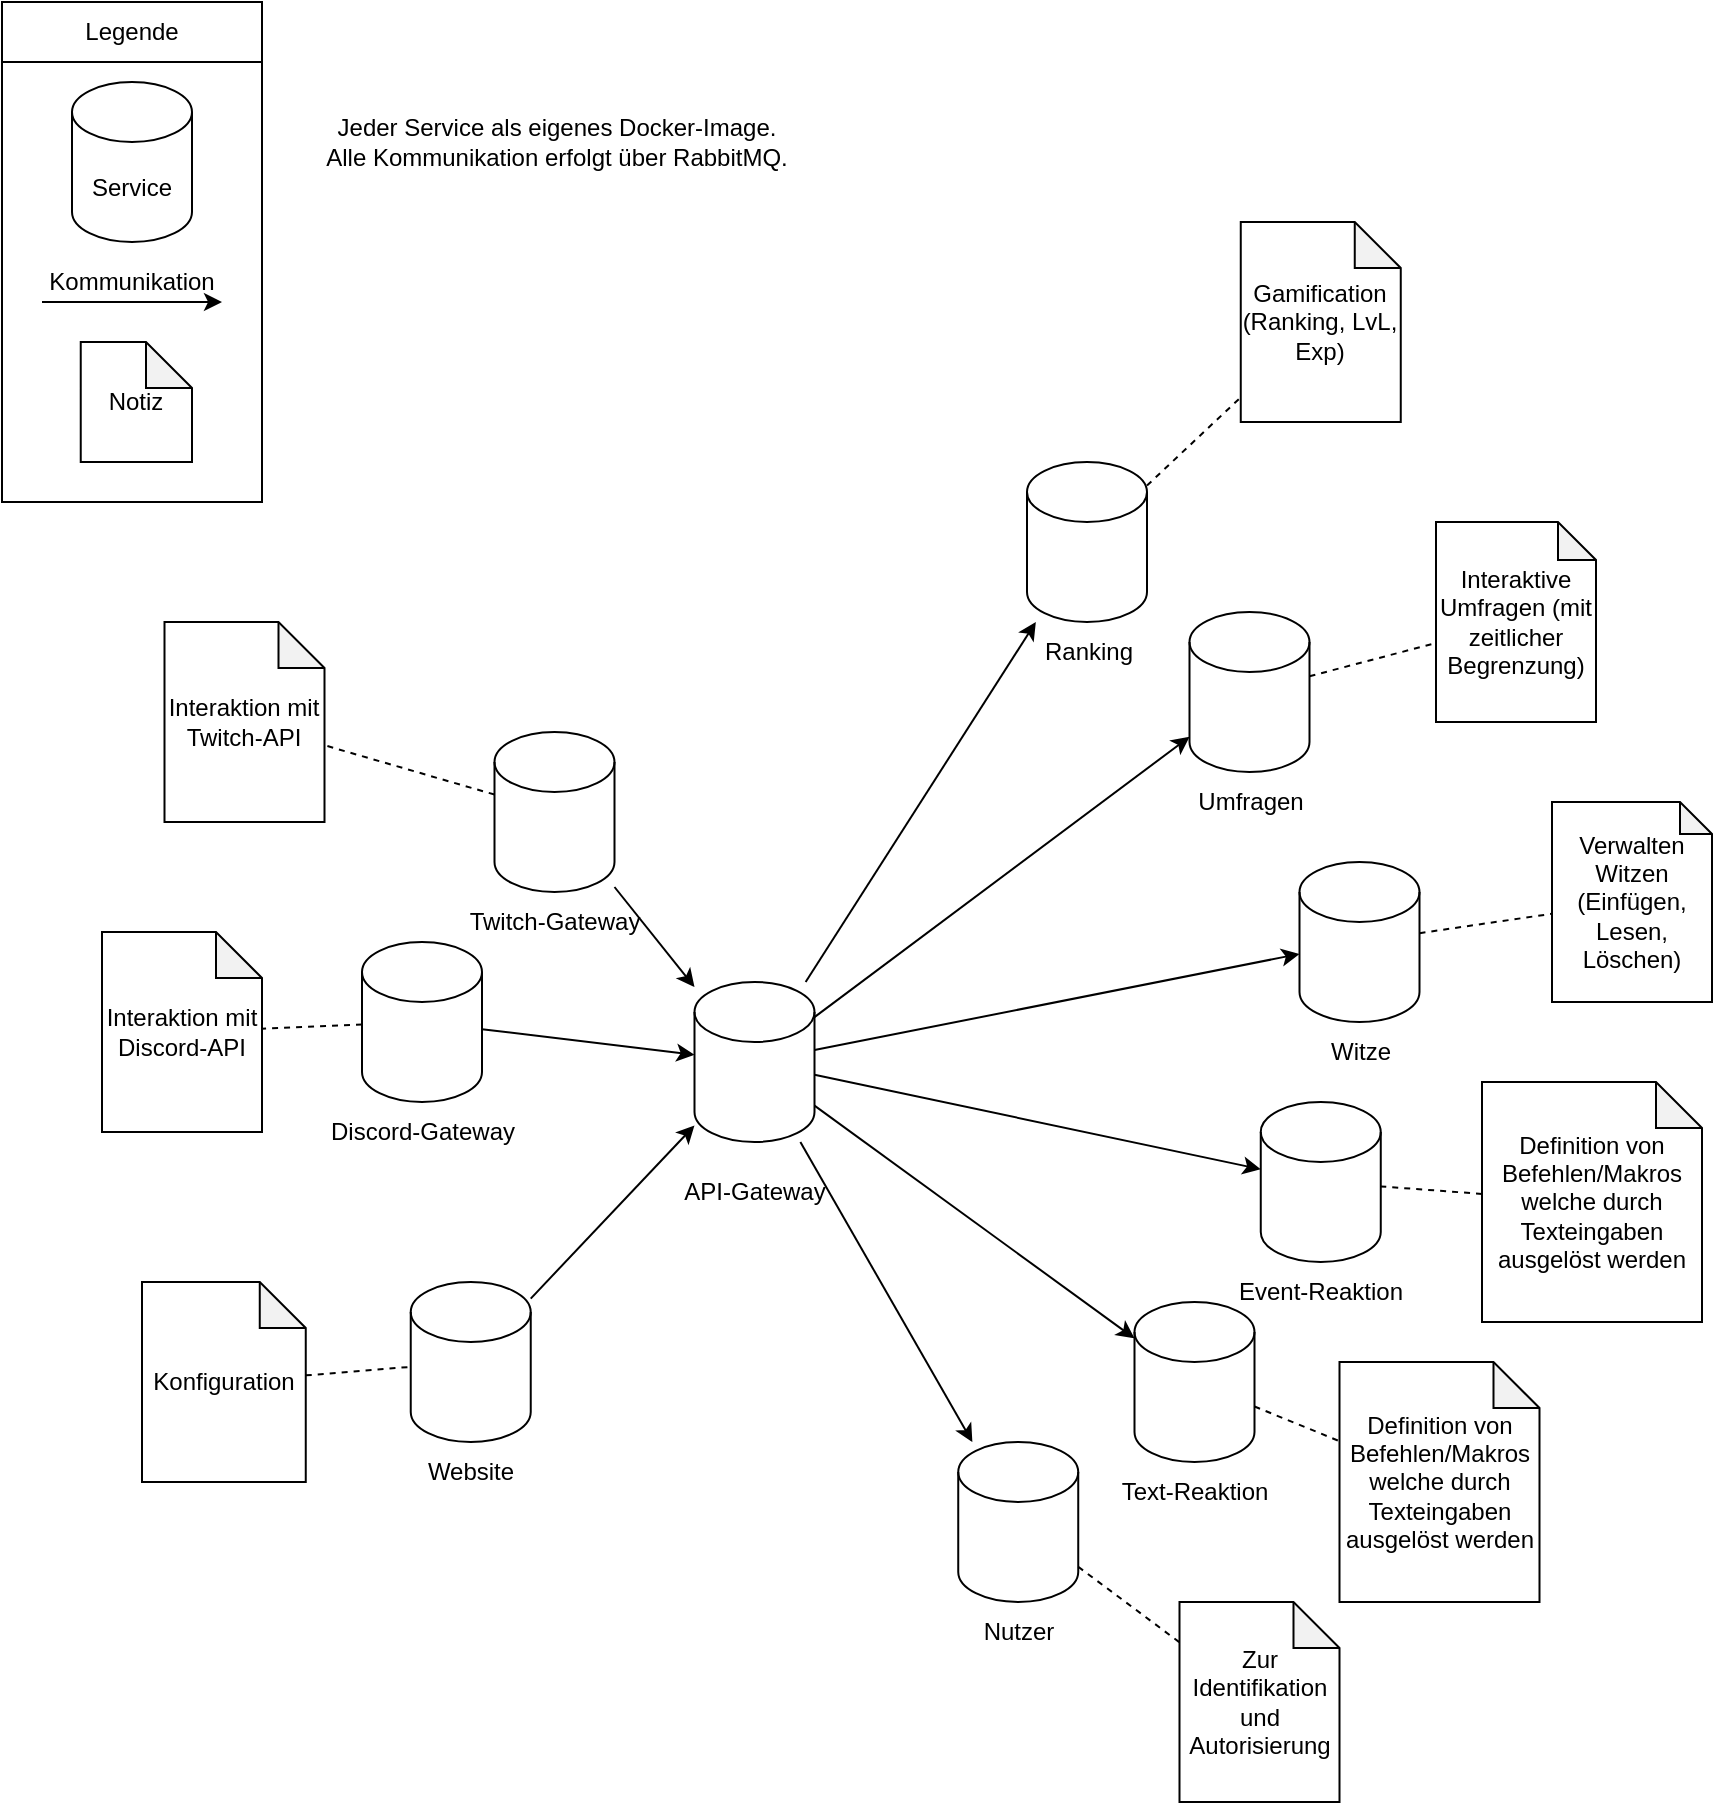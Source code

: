 <mxfile version="21.2.9" type="github">
  <diagram name="Seite-1" id="UxKqsmDTL-n19TmxrIY1">
    <mxGraphModel dx="1434" dy="813" grid="1" gridSize="10" guides="1" tooltips="1" connect="1" arrows="1" fold="1" page="1" pageScale="1" pageWidth="827" pageHeight="1169" math="0" shadow="0">
      <root>
        <mxCell id="0" />
        <mxCell id="1" parent="0" />
        <mxCell id="UYaeu_h0ieVw9kOQCw-u-17" value="Kommunikation" style="rounded=0;whiteSpace=wrap;html=1;" parent="1" vertex="1">
          <mxGeometry x="30" y="50" width="130" height="220" as="geometry" />
        </mxCell>
        <mxCell id="E8mxEtLTKAiKPfOKdL3y-4" value="Jeder Service als eigenes Docker-Image.&lt;br&gt;Alle Kommunikation erfolgt über RabbitMQ." style="text;html=1;align=center;verticalAlign=middle;resizable=0;points=[];autosize=1;strokeColor=none;fillColor=none;" parent="1" vertex="1">
          <mxGeometry x="181.88" y="70" width="250" height="40" as="geometry" />
        </mxCell>
        <mxCell id="E8mxEtLTKAiKPfOKdL3y-7" value="" style="group" parent="1" vertex="1" connectable="0">
          <mxGeometry x="508.12" y="740" width="60" height="110" as="geometry" />
        </mxCell>
        <mxCell id="E8mxEtLTKAiKPfOKdL3y-3" value="" style="shape=cylinder3;whiteSpace=wrap;html=1;boundedLbl=1;backgroundOutline=1;size=15;" parent="E8mxEtLTKAiKPfOKdL3y-7" vertex="1">
          <mxGeometry width="60" height="80" as="geometry" />
        </mxCell>
        <mxCell id="E8mxEtLTKAiKPfOKdL3y-6" value="Nutzer" style="text;html=1;align=center;verticalAlign=middle;resizable=0;points=[];autosize=1;strokeColor=none;fillColor=none;" parent="E8mxEtLTKAiKPfOKdL3y-7" vertex="1">
          <mxGeometry y="80" width="60" height="30" as="geometry" />
        </mxCell>
        <mxCell id="E8mxEtLTKAiKPfOKdL3y-8" value="" style="group;movable=1;resizable=1;rotatable=1;deletable=1;editable=1;locked=0;connectable=1;" parent="1" vertex="1" connectable="0">
          <mxGeometry x="229.37" y="660" width="70" height="110" as="geometry" />
        </mxCell>
        <mxCell id="E8mxEtLTKAiKPfOKdL3y-2" value="" style="shape=cylinder3;whiteSpace=wrap;html=1;boundedLbl=1;backgroundOutline=1;size=15;" parent="E8mxEtLTKAiKPfOKdL3y-8" vertex="1">
          <mxGeometry x="5" width="60" height="80" as="geometry" />
        </mxCell>
        <mxCell id="E8mxEtLTKAiKPfOKdL3y-5" value="Website&lt;br&gt;" style="text;html=1;align=center;verticalAlign=middle;resizable=0;points=[];autosize=1;strokeColor=none;fillColor=none;" parent="E8mxEtLTKAiKPfOKdL3y-8" vertex="1">
          <mxGeometry y="80" width="70" height="30" as="geometry" />
        </mxCell>
        <mxCell id="E8mxEtLTKAiKPfOKdL3y-9" value="" style="group" parent="1" vertex="1" connectable="0">
          <mxGeometry x="678.75" y="450" width="60" height="110" as="geometry" />
        </mxCell>
        <mxCell id="E8mxEtLTKAiKPfOKdL3y-10" value="" style="shape=cylinder3;whiteSpace=wrap;html=1;boundedLbl=1;backgroundOutline=1;size=15;" parent="E8mxEtLTKAiKPfOKdL3y-9" vertex="1">
          <mxGeometry width="60" height="80" as="geometry" />
        </mxCell>
        <mxCell id="E8mxEtLTKAiKPfOKdL3y-11" value="Witze" style="text;html=1;align=center;verticalAlign=middle;resizable=0;points=[];autosize=1;strokeColor=none;fillColor=none;" parent="E8mxEtLTKAiKPfOKdL3y-9" vertex="1">
          <mxGeometry x="5" y="80" width="50" height="30" as="geometry" />
        </mxCell>
        <mxCell id="E8mxEtLTKAiKPfOKdL3y-12" value="" style="group" parent="1" vertex="1" connectable="0">
          <mxGeometry x="618.75" y="325" width="70" height="110" as="geometry" />
        </mxCell>
        <mxCell id="E8mxEtLTKAiKPfOKdL3y-13" value="" style="shape=cylinder3;whiteSpace=wrap;html=1;boundedLbl=1;backgroundOutline=1;size=15;" parent="E8mxEtLTKAiKPfOKdL3y-12" vertex="1">
          <mxGeometry x="5" width="60" height="80" as="geometry" />
        </mxCell>
        <mxCell id="E8mxEtLTKAiKPfOKdL3y-14" value="Umfragen" style="text;html=1;align=center;verticalAlign=middle;resizable=0;points=[];autosize=1;strokeColor=none;fillColor=none;" parent="E8mxEtLTKAiKPfOKdL3y-12" vertex="1">
          <mxGeometry x="-5" y="80" width="80" height="30" as="geometry" />
        </mxCell>
        <mxCell id="E8mxEtLTKAiKPfOKdL3y-15" value="" style="group" parent="1" vertex="1" connectable="0">
          <mxGeometry x="350" y="510" width="112.5" height="110" as="geometry" />
        </mxCell>
        <mxCell id="E8mxEtLTKAiKPfOKdL3y-16" value="" style="shape=cylinder3;whiteSpace=wrap;html=1;boundedLbl=1;backgroundOutline=1;size=15;" parent="E8mxEtLTKAiKPfOKdL3y-15" vertex="1">
          <mxGeometry x="26.25" width="60" height="80" as="geometry" />
        </mxCell>
        <mxCell id="E8mxEtLTKAiKPfOKdL3y-18" value="" style="endArrow=classic;html=1;rounded=0;" parent="1" source="E8mxEtLTKAiKPfOKdL3y-2" target="E8mxEtLTKAiKPfOKdL3y-16" edge="1">
          <mxGeometry width="50" height="50" relative="1" as="geometry">
            <mxPoint x="281" y="790" as="sourcePoint" />
            <mxPoint x="391" y="635" as="targetPoint" />
          </mxGeometry>
        </mxCell>
        <mxCell id="E8mxEtLTKAiKPfOKdL3y-20" value="" style="group" parent="1" vertex="1" connectable="0">
          <mxGeometry x="582.5" y="670" width="87.5" height="110" as="geometry" />
        </mxCell>
        <mxCell id="E8mxEtLTKAiKPfOKdL3y-21" value="" style="shape=cylinder3;whiteSpace=wrap;html=1;boundedLbl=1;backgroundOutline=1;size=15;" parent="E8mxEtLTKAiKPfOKdL3y-20" vertex="1">
          <mxGeometry x="13.75" width="60" height="80" as="geometry" />
        </mxCell>
        <mxCell id="E8mxEtLTKAiKPfOKdL3y-22" value="Text-Reaktion" style="text;html=1;align=center;verticalAlign=middle;resizable=0;points=[];autosize=1;strokeColor=none;fillColor=none;" parent="E8mxEtLTKAiKPfOKdL3y-20" vertex="1">
          <mxGeometry x="-6.25" y="80" width="100" height="30" as="geometry" />
        </mxCell>
        <mxCell id="E8mxEtLTKAiKPfOKdL3y-23" value="Zur Identifikation und Autorisierung" style="shape=note;whiteSpace=wrap;html=1;backgroundOutline=1;darkOpacity=0.05;size=23;" parent="1" vertex="1">
          <mxGeometry x="618.75" y="820" width="80" height="100" as="geometry" />
        </mxCell>
        <mxCell id="E8mxEtLTKAiKPfOKdL3y-24" value="" style="endArrow=none;dashed=1;html=1;rounded=0;" parent="1" source="E8mxEtLTKAiKPfOKdL3y-3" target="E8mxEtLTKAiKPfOKdL3y-23" edge="1">
          <mxGeometry width="50" height="50" relative="1" as="geometry">
            <mxPoint x="1050.63" y="910" as="sourcePoint" />
            <mxPoint x="1100.63" y="860" as="targetPoint" />
          </mxGeometry>
        </mxCell>
        <mxCell id="E8mxEtLTKAiKPfOKdL3y-35" value="Verwalten Witzen (Einfügen, Lesen, Löschen)" style="shape=note;whiteSpace=wrap;html=1;backgroundOutline=1;darkOpacity=0.05;size=16;" parent="1" vertex="1">
          <mxGeometry x="805" y="420" width="80" height="100" as="geometry" />
        </mxCell>
        <mxCell id="E8mxEtLTKAiKPfOKdL3y-36" value="Interaktive Umfragen (mit zeitlicher Begrenzung)" style="shape=note;whiteSpace=wrap;html=1;backgroundOutline=1;darkOpacity=0.05;size=19;" parent="1" vertex="1">
          <mxGeometry x="747" y="280" width="80" height="100" as="geometry" />
        </mxCell>
        <mxCell id="E8mxEtLTKAiKPfOKdL3y-37" value="Definition von Befehlen/Makros welche durch Texteingaben ausgelöst werden" style="shape=note;whiteSpace=wrap;html=1;backgroundOutline=1;darkOpacity=0.05;size=23;" parent="1" vertex="1">
          <mxGeometry x="698.75" y="700" width="100" height="120" as="geometry" />
        </mxCell>
        <mxCell id="E8mxEtLTKAiKPfOKdL3y-38" value="" style="group" parent="1" vertex="1" connectable="0">
          <mxGeometry x="640" y="570" width="98.75" height="110" as="geometry" />
        </mxCell>
        <mxCell id="E8mxEtLTKAiKPfOKdL3y-39" value="" style="shape=cylinder3;whiteSpace=wrap;html=1;boundedLbl=1;backgroundOutline=1;size=15;" parent="E8mxEtLTKAiKPfOKdL3y-38" vertex="1">
          <mxGeometry x="19.38" width="60" height="80" as="geometry" />
        </mxCell>
        <mxCell id="E8mxEtLTKAiKPfOKdL3y-40" value="Event-Reaktion" style="text;html=1;align=center;verticalAlign=middle;resizable=0;points=[];autosize=1;strokeColor=none;fillColor=none;" parent="E8mxEtLTKAiKPfOKdL3y-38" vertex="1">
          <mxGeometry x="-5.62" y="80" width="110" height="30" as="geometry" />
        </mxCell>
        <mxCell id="E8mxEtLTKAiKPfOKdL3y-41" value="Definition von Befehlen/Makros welche durch Texteingaben ausgelöst werden" style="shape=note;whiteSpace=wrap;html=1;backgroundOutline=1;darkOpacity=0.05;size=23;" parent="1" vertex="1">
          <mxGeometry x="770" y="560" width="110" height="120" as="geometry" />
        </mxCell>
        <mxCell id="E8mxEtLTKAiKPfOKdL3y-42" value="" style="endArrow=none;dashed=1;html=1;rounded=0;" parent="1" source="E8mxEtLTKAiKPfOKdL3y-10" target="E8mxEtLTKAiKPfOKdL3y-35" edge="1">
          <mxGeometry width="50" height="50" relative="1" as="geometry">
            <mxPoint x="484" y="341" as="sourcePoint" />
            <mxPoint x="500" y="320" as="targetPoint" />
          </mxGeometry>
        </mxCell>
        <mxCell id="E8mxEtLTKAiKPfOKdL3y-43" value="" style="group" parent="1" vertex="1" connectable="0">
          <mxGeometry x="191.25" y="490" width="97.5" height="110" as="geometry" />
        </mxCell>
        <mxCell id="E8mxEtLTKAiKPfOKdL3y-44" value="" style="shape=cylinder3;whiteSpace=wrap;html=1;boundedLbl=1;backgroundOutline=1;size=15;" parent="E8mxEtLTKAiKPfOKdL3y-43" vertex="1">
          <mxGeometry x="18.75" width="60" height="80" as="geometry" />
        </mxCell>
        <mxCell id="E8mxEtLTKAiKPfOKdL3y-45" value="Discord-Gateway" style="text;html=1;align=center;verticalAlign=middle;resizable=0;points=[];autosize=1;strokeColor=none;fillColor=none;" parent="E8mxEtLTKAiKPfOKdL3y-43" vertex="1">
          <mxGeometry x="-11.25" y="80" width="120" height="30" as="geometry" />
        </mxCell>
        <mxCell id="E8mxEtLTKAiKPfOKdL3y-46" value="" style="group" parent="1" vertex="1" connectable="0">
          <mxGeometry x="260" y="385" width="92.5" height="110" as="geometry" />
        </mxCell>
        <mxCell id="E8mxEtLTKAiKPfOKdL3y-47" value="" style="shape=cylinder3;whiteSpace=wrap;html=1;boundedLbl=1;backgroundOutline=1;size=15;" parent="E8mxEtLTKAiKPfOKdL3y-46" vertex="1">
          <mxGeometry x="16.25" width="60" height="80" as="geometry" />
        </mxCell>
        <mxCell id="E8mxEtLTKAiKPfOKdL3y-48" value="Twitch-Gateway" style="text;html=1;align=center;verticalAlign=middle;resizable=0;points=[];autosize=1;strokeColor=none;fillColor=none;" parent="E8mxEtLTKAiKPfOKdL3y-46" vertex="1">
          <mxGeometry x="-8.75" y="80" width="110" height="30" as="geometry" />
        </mxCell>
        <mxCell id="E8mxEtLTKAiKPfOKdL3y-49" value="Interaktion mit Twitch-API" style="shape=note;whiteSpace=wrap;html=1;backgroundOutline=1;darkOpacity=0.05;size=23;" parent="1" vertex="1">
          <mxGeometry x="111.25" y="330" width="80" height="100" as="geometry" />
        </mxCell>
        <mxCell id="E8mxEtLTKAiKPfOKdL3y-50" value="" style="endArrow=none;dashed=1;html=1;rounded=0;" parent="1" source="E8mxEtLTKAiKPfOKdL3y-47" target="E8mxEtLTKAiKPfOKdL3y-49" edge="1">
          <mxGeometry width="50" height="50" relative="1" as="geometry">
            <mxPoint x="490" y="431" as="sourcePoint" />
            <mxPoint x="506" y="410" as="targetPoint" />
          </mxGeometry>
        </mxCell>
        <mxCell id="E8mxEtLTKAiKPfOKdL3y-51" value="Interaktion mit Discord-API" style="shape=note;whiteSpace=wrap;html=1;backgroundOutline=1;darkOpacity=0.05;size=23;" parent="1" vertex="1">
          <mxGeometry x="80" y="485" width="80" height="100" as="geometry" />
        </mxCell>
        <mxCell id="E8mxEtLTKAiKPfOKdL3y-52" value="" style="endArrow=none;dashed=1;html=1;rounded=0;" parent="1" source="E8mxEtLTKAiKPfOKdL3y-44" target="E8mxEtLTKAiKPfOKdL3y-51" edge="1">
          <mxGeometry width="50" height="50" relative="1" as="geometry">
            <mxPoint x="407.88" y="460" as="sourcePoint" />
            <mxPoint x="407.88" y="410" as="targetPoint" />
          </mxGeometry>
        </mxCell>
        <mxCell id="E8mxEtLTKAiKPfOKdL3y-55" value="" style="group" parent="1" vertex="1" connectable="0">
          <mxGeometry x="540" y="250" width="65" height="110" as="geometry" />
        </mxCell>
        <mxCell id="E8mxEtLTKAiKPfOKdL3y-56" value="" style="shape=cylinder3;whiteSpace=wrap;html=1;boundedLbl=1;backgroundOutline=1;size=15;" parent="E8mxEtLTKAiKPfOKdL3y-55" vertex="1">
          <mxGeometry x="2.5" width="60" height="80" as="geometry" />
        </mxCell>
        <mxCell id="E8mxEtLTKAiKPfOKdL3y-57" value="Ranking" style="text;html=1;align=center;verticalAlign=middle;resizable=0;points=[];autosize=1;strokeColor=none;fillColor=none;" parent="E8mxEtLTKAiKPfOKdL3y-55" vertex="1">
          <mxGeometry x="-2.5" y="80" width="70" height="30" as="geometry" />
        </mxCell>
        <mxCell id="E8mxEtLTKAiKPfOKdL3y-58" value="Gamification (Ranking, LvL, Exp)" style="shape=note;whiteSpace=wrap;html=1;backgroundOutline=1;darkOpacity=0.05;size=23;" parent="1" vertex="1">
          <mxGeometry x="649.38" y="130" width="80" height="100" as="geometry" />
        </mxCell>
        <mxCell id="E8mxEtLTKAiKPfOKdL3y-59" value="" style="endArrow=none;dashed=1;html=1;rounded=0;" parent="1" source="E8mxEtLTKAiKPfOKdL3y-56" target="E8mxEtLTKAiKPfOKdL3y-58" edge="1">
          <mxGeometry width="50" height="50" relative="1" as="geometry">
            <mxPoint x="559" y="31" as="sourcePoint" />
            <mxPoint x="575" y="10" as="targetPoint" />
          </mxGeometry>
        </mxCell>
        <mxCell id="E8mxEtLTKAiKPfOKdL3y-60" value="" style="endArrow=none;dashed=1;html=1;rounded=0;" parent="1" source="E8mxEtLTKAiKPfOKdL3y-13" target="E8mxEtLTKAiKPfOKdL3y-36" edge="1">
          <mxGeometry width="50" height="50" relative="1" as="geometry">
            <mxPoint x="778" y="98" as="sourcePoint" />
            <mxPoint x="855" y="93" as="targetPoint" />
          </mxGeometry>
        </mxCell>
        <mxCell id="E8mxEtLTKAiKPfOKdL3y-69" style="rounded=0;orthogonalLoop=1;jettySize=auto;html=1;" parent="1" source="E8mxEtLTKAiKPfOKdL3y-16" target="E8mxEtLTKAiKPfOKdL3y-21" edge="1">
          <mxGeometry relative="1" as="geometry" />
        </mxCell>
        <mxCell id="E8mxEtLTKAiKPfOKdL3y-70" style="rounded=0;orthogonalLoop=1;jettySize=auto;html=1;" parent="1" source="E8mxEtLTKAiKPfOKdL3y-16" target="E8mxEtLTKAiKPfOKdL3y-39" edge="1">
          <mxGeometry relative="1" as="geometry" />
        </mxCell>
        <mxCell id="E8mxEtLTKAiKPfOKdL3y-71" value="" style="endArrow=none;dashed=1;html=1;rounded=0;" parent="1" source="E8mxEtLTKAiKPfOKdL3y-21" target="E8mxEtLTKAiKPfOKdL3y-37" edge="1">
          <mxGeometry width="50" height="50" relative="1" as="geometry">
            <mxPoint x="648" y="494" as="sourcePoint" />
            <mxPoint x="608" y="480" as="targetPoint" />
          </mxGeometry>
        </mxCell>
        <mxCell id="E8mxEtLTKAiKPfOKdL3y-72" value="" style="endArrow=none;dashed=1;html=1;rounded=0;" parent="1" source="E8mxEtLTKAiKPfOKdL3y-41" target="E8mxEtLTKAiKPfOKdL3y-39" edge="1">
          <mxGeometry width="50" height="50" relative="1" as="geometry">
            <mxPoint x="303" y="498" as="sourcePoint" />
            <mxPoint x="230" y="493" as="targetPoint" />
          </mxGeometry>
        </mxCell>
        <mxCell id="UYaeu_h0ieVw9kOQCw-u-1" value="Konfiguration" style="shape=note;whiteSpace=wrap;html=1;backgroundOutline=1;darkOpacity=0.05;size=23;" parent="1" vertex="1">
          <mxGeometry x="100" y="660" width="81.88" height="100" as="geometry" />
        </mxCell>
        <mxCell id="UYaeu_h0ieVw9kOQCw-u-2" value="" style="endArrow=none;dashed=1;html=1;rounded=0;" parent="1" source="UYaeu_h0ieVw9kOQCw-u-1" target="E8mxEtLTKAiKPfOKdL3y-2" edge="1">
          <mxGeometry width="50" height="50" relative="1" as="geometry">
            <mxPoint x="354.88" y="432" as="sourcePoint" />
            <mxPoint x="281.88" y="437" as="targetPoint" />
          </mxGeometry>
        </mxCell>
        <mxCell id="UYaeu_h0ieVw9kOQCw-u-6" value="" style="endArrow=classic;html=1;rounded=0;" parent="1" source="E8mxEtLTKAiKPfOKdL3y-44" target="E8mxEtLTKAiKPfOKdL3y-16" edge="1">
          <mxGeometry width="50" height="50" relative="1" as="geometry">
            <mxPoint x="304" y="688" as="sourcePoint" />
            <mxPoint x="432" y="592" as="targetPoint" />
          </mxGeometry>
        </mxCell>
        <mxCell id="UYaeu_h0ieVw9kOQCw-u-7" value="" style="endArrow=classic;html=1;rounded=0;" parent="1" source="E8mxEtLTKAiKPfOKdL3y-47" target="E8mxEtLTKAiKPfOKdL3y-16" edge="1">
          <mxGeometry width="50" height="50" relative="1" as="geometry">
            <mxPoint x="280" y="544" as="sourcePoint" />
            <mxPoint x="432" y="566" as="targetPoint" />
          </mxGeometry>
        </mxCell>
        <mxCell id="UYaeu_h0ieVw9kOQCw-u-8" value="" style="endArrow=classic;html=1;rounded=0;" parent="1" source="E8mxEtLTKAiKPfOKdL3y-16" target="E8mxEtLTKAiKPfOKdL3y-56" edge="1">
          <mxGeometry width="50" height="50" relative="1" as="geometry">
            <mxPoint x="480" y="440" as="sourcePoint" />
            <mxPoint x="432" y="542" as="targetPoint" />
          </mxGeometry>
        </mxCell>
        <mxCell id="UYaeu_h0ieVw9kOQCw-u-9" value="" style="endArrow=classic;html=1;rounded=0;" parent="1" source="E8mxEtLTKAiKPfOKdL3y-16" target="E8mxEtLTKAiKPfOKdL3y-13" edge="1">
          <mxGeometry width="50" height="50" relative="1" as="geometry">
            <mxPoint x="480" y="530" as="sourcePoint" />
            <mxPoint x="565" y="340" as="targetPoint" />
          </mxGeometry>
        </mxCell>
        <mxCell id="UYaeu_h0ieVw9kOQCw-u-10" value="" style="endArrow=classic;html=1;rounded=0;" parent="1" source="E8mxEtLTKAiKPfOKdL3y-16" target="E8mxEtLTKAiKPfOKdL3y-10" edge="1">
          <mxGeometry width="50" height="50" relative="1" as="geometry">
            <mxPoint x="492" y="541" as="sourcePoint" />
            <mxPoint x="634" y="404" as="targetPoint" />
          </mxGeometry>
        </mxCell>
        <mxCell id="UYaeu_h0ieVw9kOQCw-u-12" style="rounded=0;orthogonalLoop=1;jettySize=auto;html=1;" parent="1" source="E8mxEtLTKAiKPfOKdL3y-16" target="E8mxEtLTKAiKPfOKdL3y-3" edge="1">
          <mxGeometry relative="1" as="geometry">
            <mxPoint x="492" y="596" as="sourcePoint" />
            <mxPoint x="606" y="694" as="targetPoint" />
          </mxGeometry>
        </mxCell>
        <mxCell id="E8mxEtLTKAiKPfOKdL3y-17" value="API-Gateway" style="text;html=1;align=center;verticalAlign=middle;resizable=0;points=[];autosize=1;strokeColor=none;fillColor=none;" parent="1" vertex="1">
          <mxGeometry x="361.25" y="600" width="90" height="30" as="geometry" />
        </mxCell>
        <mxCell id="UYaeu_h0ieVw9kOQCw-u-13" value="Service" style="shape=cylinder3;whiteSpace=wrap;html=1;boundedLbl=1;backgroundOutline=1;size=15;" parent="1" vertex="1">
          <mxGeometry x="65" y="60" width="60" height="80" as="geometry" />
        </mxCell>
        <mxCell id="UYaeu_h0ieVw9kOQCw-u-16" value="Legende" style="rounded=0;whiteSpace=wrap;html=1;" parent="1" vertex="1">
          <mxGeometry x="30" y="20" width="130" height="30" as="geometry" />
        </mxCell>
        <mxCell id="UYaeu_h0ieVw9kOQCw-u-18" value="" style="endArrow=classic;html=1;rounded=0;" parent="1" edge="1">
          <mxGeometry width="50" height="50" relative="1" as="geometry">
            <mxPoint x="50" y="170" as="sourcePoint" />
            <mxPoint x="140" y="170" as="targetPoint" />
            <Array as="points">
              <mxPoint x="100" y="170" />
            </Array>
          </mxGeometry>
        </mxCell>
        <mxCell id="UYaeu_h0ieVw9kOQCw-u-19" value="Notiz" style="shape=note;whiteSpace=wrap;html=1;backgroundOutline=1;darkOpacity=0.05;size=23;" parent="1" vertex="1">
          <mxGeometry x="69.37" y="190" width="55.63" height="60" as="geometry" />
        </mxCell>
      </root>
    </mxGraphModel>
  </diagram>
</mxfile>

